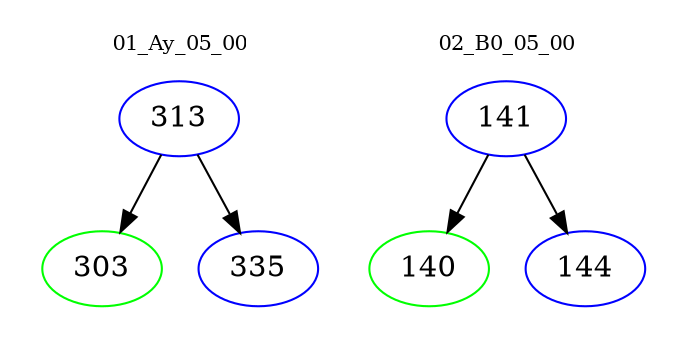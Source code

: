digraph{
subgraph cluster_0 {
color = white
label = "01_Ay_05_00";
fontsize=10;
T0_313 [label="313", color="blue"]
T0_313 -> T0_303 [color="black"]
T0_303 [label="303", color="green"]
T0_313 -> T0_335 [color="black"]
T0_335 [label="335", color="blue"]
}
subgraph cluster_1 {
color = white
label = "02_B0_05_00";
fontsize=10;
T1_141 [label="141", color="blue"]
T1_141 -> T1_140 [color="black"]
T1_140 [label="140", color="green"]
T1_141 -> T1_144 [color="black"]
T1_144 [label="144", color="blue"]
}
}
